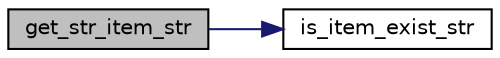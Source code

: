 digraph "get_str_item_str"
{
 // INTERACTIVE_SVG=YES
 // LATEX_PDF_SIZE
  bgcolor="transparent";
  edge [fontname="Helvetica",fontsize="10",labelfontname="Helvetica",labelfontsize="10"];
  node [fontname="Helvetica",fontsize="10",shape=record];
  rankdir="LR";
  Node1 [label="get_str_item_str",height=0.2,width=0.4,color="black", fillcolor="grey75", style="filled", fontcolor="black",tooltip=" "];
  Node1 -> Node2 [color="midnightblue",fontsize="10",style="solid",fontname="Helvetica"];
  Node2 [label="is_item_exist_str",height=0.2,width=0.4,color="black",URL="$d2/de8/dec__lua__cfg_8c.html#a0fc6f96d672b7458b98c7e1bf83c86f4",tooltip=" "];
}
